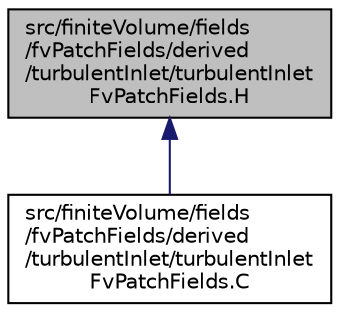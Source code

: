 digraph "src/finiteVolume/fields/fvPatchFields/derived/turbulentInlet/turbulentInletFvPatchFields.H"
{
  bgcolor="transparent";
  edge [fontname="Helvetica",fontsize="10",labelfontname="Helvetica",labelfontsize="10"];
  node [fontname="Helvetica",fontsize="10",shape=record];
  Node1 [label="src/finiteVolume/fields\l/fvPatchFields/derived\l/turbulentInlet/turbulentInlet\lFvPatchFields.H",height=0.2,width=0.4,color="black", fillcolor="grey75", style="filled", fontcolor="black"];
  Node1 -> Node2 [dir="back",color="midnightblue",fontsize="10",style="solid",fontname="Helvetica"];
  Node2 [label="src/finiteVolume/fields\l/fvPatchFields/derived\l/turbulentInlet/turbulentInlet\lFvPatchFields.C",height=0.2,width=0.4,color="black",URL="$a05579.html"];
}
